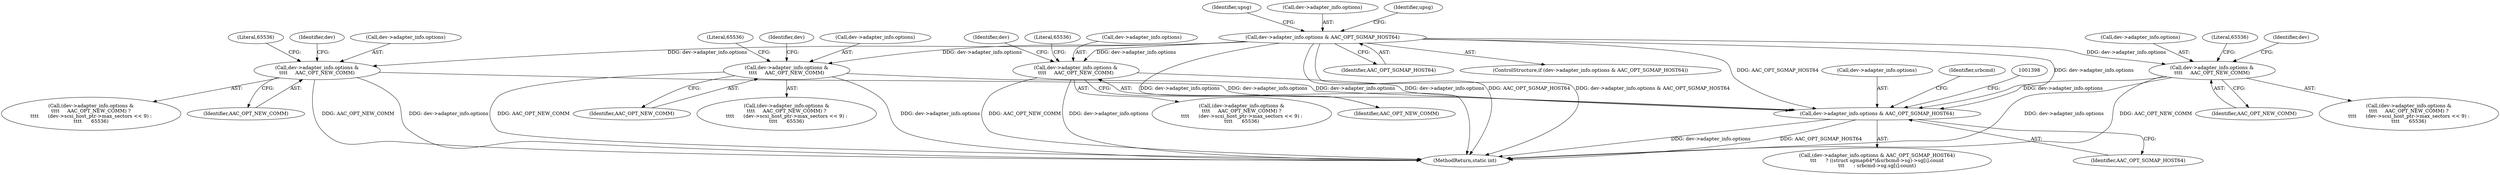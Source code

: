 digraph "0_linux_b4789b8e6be3151a955ade74872822f30e8cd914@pointer" {
"1001387" [label="(Call,dev->adapter_info.options & AAC_OPT_SGMAP_HOST64)"];
"1000514" [label="(Call,dev->adapter_info.options &\n\t\t\t\t     AAC_OPT_NEW_COMM)"];
"1000456" [label="(Call,dev->adapter_info.options & AAC_OPT_SGMAP_HOST64)"];
"1001184" [label="(Call,dev->adapter_info.options &\n\t\t\t\t     AAC_OPT_NEW_COMM)"];
"1000996" [label="(Call,dev->adapter_info.options &\n\t\t\t\t     AAC_OPT_NEW_COMM)"];
"1000754" [label="(Call,dev->adapter_info.options &\n\t\t\t\t     AAC_OPT_NEW_COMM)"];
"1001388" [label="(Call,dev->adapter_info.options)"];
"1000528" [label="(Literal,65536)"];
"1000949" [label="(Identifier,upsg)"];
"1001190" [label="(Identifier,AAC_OPT_NEW_COMM)"];
"1001198" [label="(Literal,65536)"];
"1001477" [label="(MethodReturn,static int)"];
"1001387" [label="(Call,dev->adapter_info.options & AAC_OPT_SGMAP_HOST64)"];
"1001006" [label="(Identifier,dev)"];
"1000760" [label="(Identifier,AAC_OPT_NEW_COMM)"];
"1000753" [label="(Call,(dev->adapter_info.options &\n\t\t\t\t     AAC_OPT_NEW_COMM) ?\n\t\t\t\t      (dev->scsi_host_ptr->max_sectors << 9) :\n\t\t\t\t      65536)"];
"1000514" [label="(Call,dev->adapter_info.options &\n\t\t\t\t     AAC_OPT_NEW_COMM)"];
"1000995" [label="(Call,(dev->adapter_info.options &\n\t\t\t\t     AAC_OPT_NEW_COMM) ?\n\t\t\t\t      (dev->scsi_host_ptr->max_sectors << 9) :\n\t\t\t\t      65536)"];
"1000462" [label="(Identifier,AAC_OPT_SGMAP_HOST64)"];
"1001184" [label="(Call,dev->adapter_info.options &\n\t\t\t\t     AAC_OPT_NEW_COMM)"];
"1000513" [label="(Call,(dev->adapter_info.options &\n\t\t\t\t     AAC_OPT_NEW_COMM) ?\n\t\t\t\t      (dev->scsi_host_ptr->max_sectors << 9) :\n\t\t\t\t      65536)"];
"1000755" [label="(Call,dev->adapter_info.options)"];
"1001183" [label="(Call,(dev->adapter_info.options &\n\t\t\t\t     AAC_OPT_NEW_COMM) ?\n\t\t\t\t      (dev->scsi_host_ptr->max_sectors << 9) :\n\t\t\t\t      65536)"];
"1000768" [label="(Literal,65536)"];
"1000456" [label="(Call,dev->adapter_info.options & AAC_OPT_SGMAP_HOST64)"];
"1001010" [label="(Literal,65536)"];
"1000457" [label="(Call,dev->adapter_info.options)"];
"1001393" [label="(Identifier,AAC_OPT_SGMAP_HOST64)"];
"1000754" [label="(Call,dev->adapter_info.options &\n\t\t\t\t     AAC_OPT_NEW_COMM)"];
"1000996" [label="(Call,dev->adapter_info.options &\n\t\t\t\t     AAC_OPT_NEW_COMM)"];
"1000466" [label="(Identifier,upsg)"];
"1000764" [label="(Identifier,dev)"];
"1001410" [label="(Identifier,srbcmd)"];
"1000997" [label="(Call,dev->adapter_info.options)"];
"1000455" [label="(ControlStructure,if (dev->adapter_info.options & AAC_OPT_SGMAP_HOST64))"];
"1001194" [label="(Identifier,dev)"];
"1000520" [label="(Identifier,AAC_OPT_NEW_COMM)"];
"1001386" [label="(Call,(dev->adapter_info.options & AAC_OPT_SGMAP_HOST64)\n\t\t\t      ? ((struct sgmap64*)&srbcmd->sg)->sg[i].count\n\t\t\t      : srbcmd->sg.sg[i].count)"];
"1000524" [label="(Identifier,dev)"];
"1000515" [label="(Call,dev->adapter_info.options)"];
"1001185" [label="(Call,dev->adapter_info.options)"];
"1001002" [label="(Identifier,AAC_OPT_NEW_COMM)"];
"1001387" -> "1001386"  [label="AST: "];
"1001387" -> "1001393"  [label="CFG: "];
"1001388" -> "1001387"  [label="AST: "];
"1001393" -> "1001387"  [label="AST: "];
"1001398" -> "1001387"  [label="CFG: "];
"1001410" -> "1001387"  [label="CFG: "];
"1001387" -> "1001477"  [label="DDG: dev->adapter_info.options"];
"1001387" -> "1001477"  [label="DDG: AAC_OPT_SGMAP_HOST64"];
"1000514" -> "1001387"  [label="DDG: dev->adapter_info.options"];
"1000456" -> "1001387"  [label="DDG: dev->adapter_info.options"];
"1000456" -> "1001387"  [label="DDG: AAC_OPT_SGMAP_HOST64"];
"1001184" -> "1001387"  [label="DDG: dev->adapter_info.options"];
"1000996" -> "1001387"  [label="DDG: dev->adapter_info.options"];
"1000754" -> "1001387"  [label="DDG: dev->adapter_info.options"];
"1000514" -> "1000513"  [label="AST: "];
"1000514" -> "1000520"  [label="CFG: "];
"1000515" -> "1000514"  [label="AST: "];
"1000520" -> "1000514"  [label="AST: "];
"1000524" -> "1000514"  [label="CFG: "];
"1000528" -> "1000514"  [label="CFG: "];
"1000514" -> "1001477"  [label="DDG: AAC_OPT_NEW_COMM"];
"1000514" -> "1001477"  [label="DDG: dev->adapter_info.options"];
"1000456" -> "1000514"  [label="DDG: dev->adapter_info.options"];
"1000456" -> "1000455"  [label="AST: "];
"1000456" -> "1000462"  [label="CFG: "];
"1000457" -> "1000456"  [label="AST: "];
"1000462" -> "1000456"  [label="AST: "];
"1000466" -> "1000456"  [label="CFG: "];
"1000949" -> "1000456"  [label="CFG: "];
"1000456" -> "1001477"  [label="DDG: dev->adapter_info.options"];
"1000456" -> "1001477"  [label="DDG: AAC_OPT_SGMAP_HOST64"];
"1000456" -> "1001477"  [label="DDG: dev->adapter_info.options & AAC_OPT_SGMAP_HOST64"];
"1000456" -> "1000754"  [label="DDG: dev->adapter_info.options"];
"1000456" -> "1000996"  [label="DDG: dev->adapter_info.options"];
"1000456" -> "1001184"  [label="DDG: dev->adapter_info.options"];
"1001184" -> "1001183"  [label="AST: "];
"1001184" -> "1001190"  [label="CFG: "];
"1001185" -> "1001184"  [label="AST: "];
"1001190" -> "1001184"  [label="AST: "];
"1001194" -> "1001184"  [label="CFG: "];
"1001198" -> "1001184"  [label="CFG: "];
"1001184" -> "1001477"  [label="DDG: dev->adapter_info.options"];
"1001184" -> "1001477"  [label="DDG: AAC_OPT_NEW_COMM"];
"1000996" -> "1000995"  [label="AST: "];
"1000996" -> "1001002"  [label="CFG: "];
"1000997" -> "1000996"  [label="AST: "];
"1001002" -> "1000996"  [label="AST: "];
"1001006" -> "1000996"  [label="CFG: "];
"1001010" -> "1000996"  [label="CFG: "];
"1000996" -> "1001477"  [label="DDG: dev->adapter_info.options"];
"1000996" -> "1001477"  [label="DDG: AAC_OPT_NEW_COMM"];
"1000754" -> "1000753"  [label="AST: "];
"1000754" -> "1000760"  [label="CFG: "];
"1000755" -> "1000754"  [label="AST: "];
"1000760" -> "1000754"  [label="AST: "];
"1000764" -> "1000754"  [label="CFG: "];
"1000768" -> "1000754"  [label="CFG: "];
"1000754" -> "1001477"  [label="DDG: AAC_OPT_NEW_COMM"];
"1000754" -> "1001477"  [label="DDG: dev->adapter_info.options"];
}
